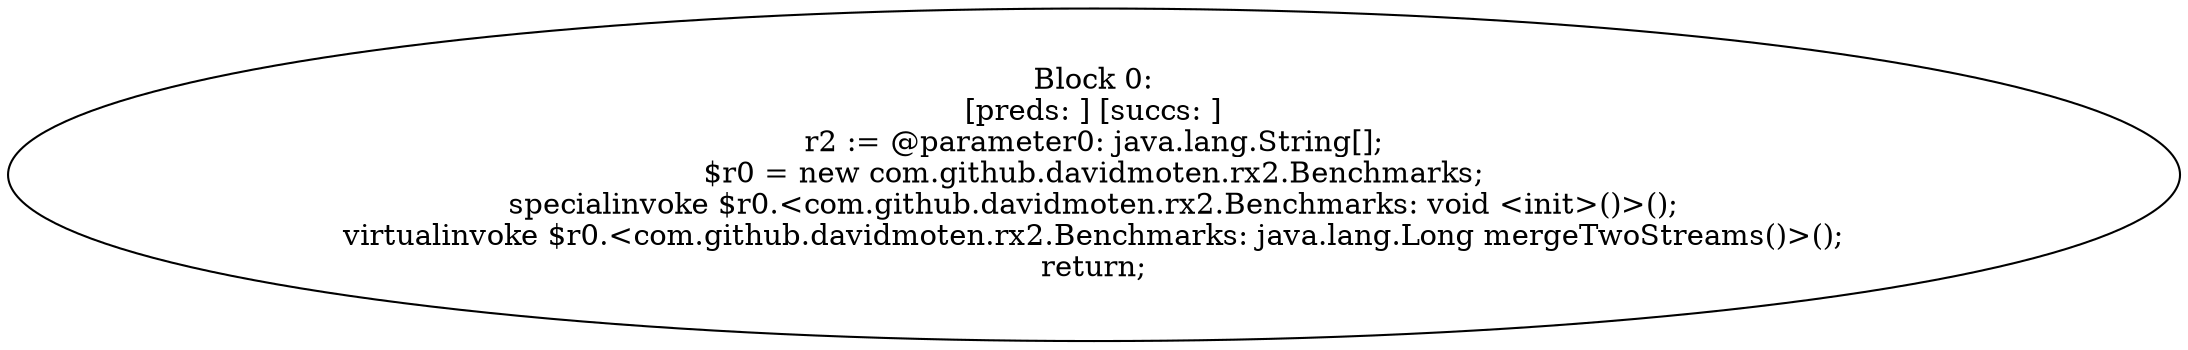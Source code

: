 digraph "unitGraph" {
    "Block 0:
[preds: ] [succs: ]
r2 := @parameter0: java.lang.String[];
$r0 = new com.github.davidmoten.rx2.Benchmarks;
specialinvoke $r0.<com.github.davidmoten.rx2.Benchmarks: void <init>()>();
virtualinvoke $r0.<com.github.davidmoten.rx2.Benchmarks: java.lang.Long mergeTwoStreams()>();
return;
"
}
